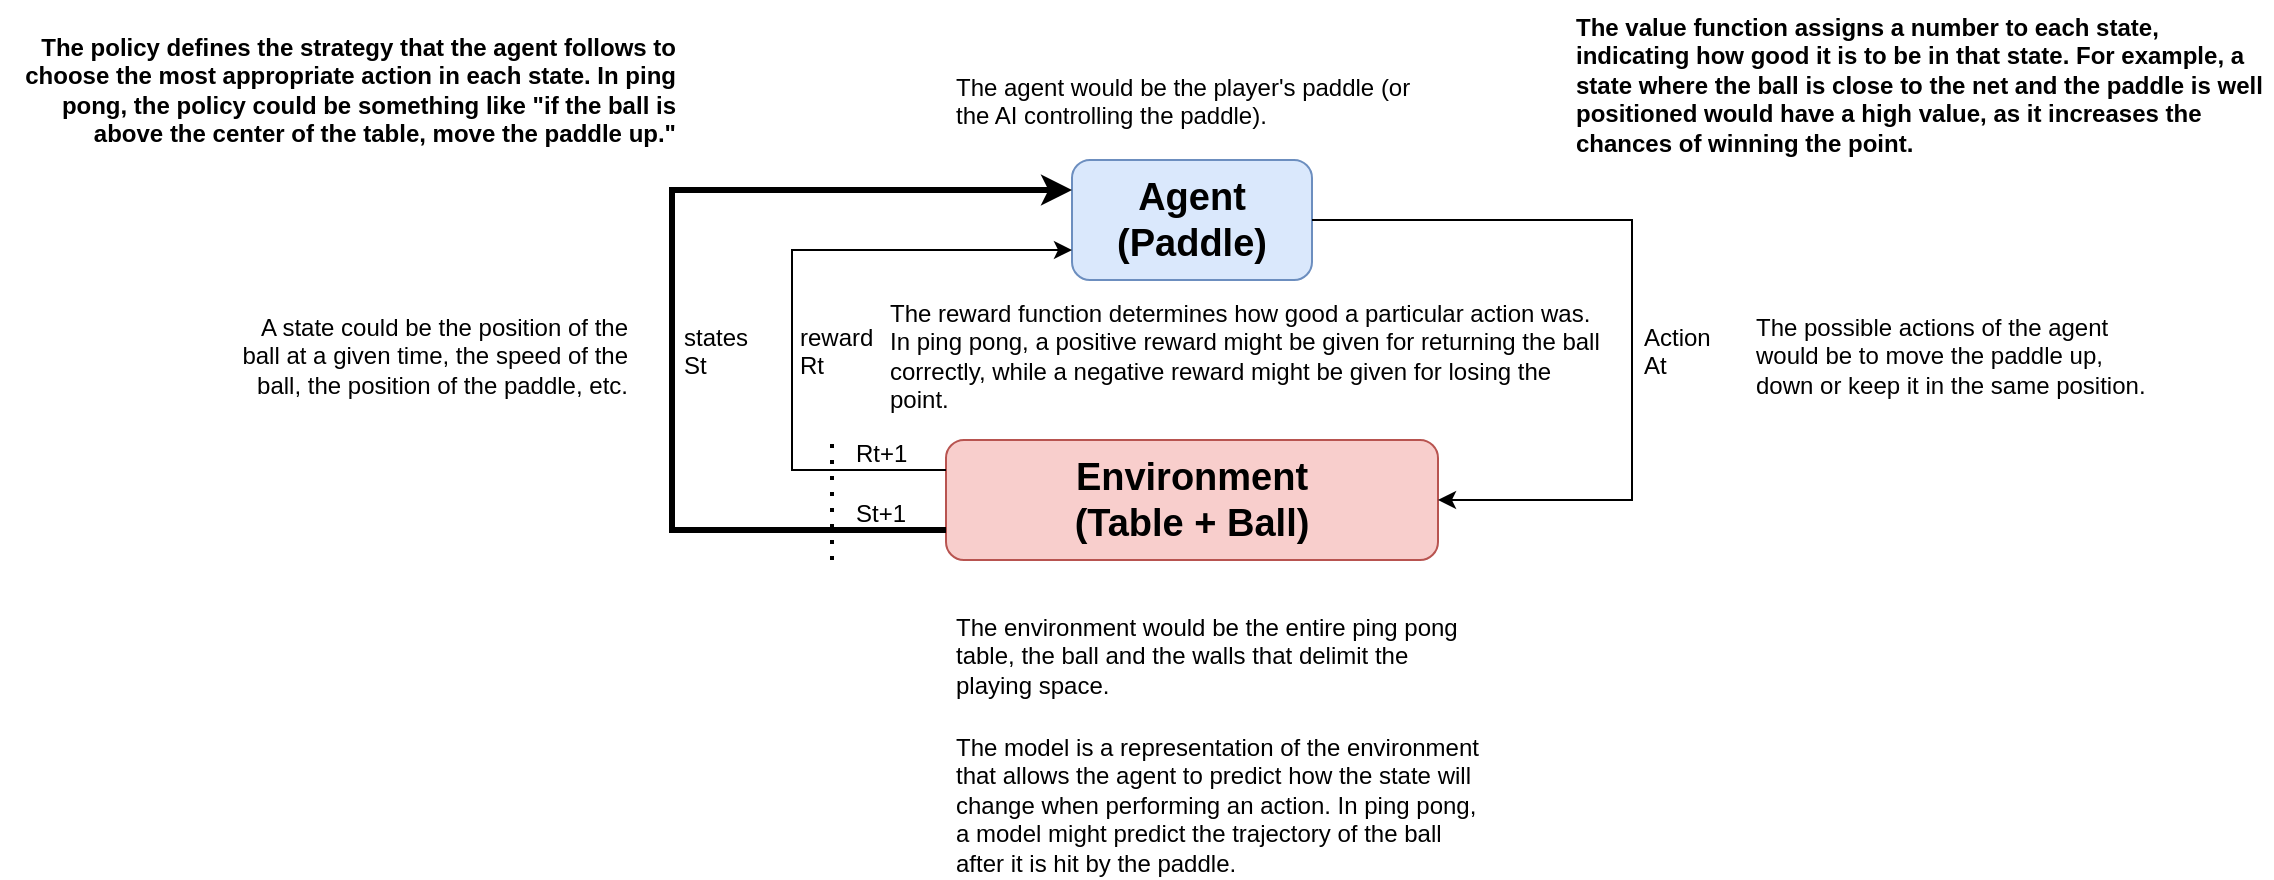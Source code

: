 <mxfile version="24.7.7">
  <diagram name="Página-1" id="O69KpWHo2CQKx25_TrIb">
    <mxGraphModel dx="1867" dy="681" grid="1" gridSize="10" guides="1" tooltips="1" connect="1" arrows="1" fold="1" page="1" pageScale="1" pageWidth="827" pageHeight="1169" math="0" shadow="0">
      <root>
        <mxCell id="0" />
        <mxCell id="1" parent="0" />
        <mxCell id="1M5YjZfz-k9XdCTFdonw-1" value="Agent&lt;div&gt;(Paddle)&lt;/div&gt;" style="rounded=1;whiteSpace=wrap;html=1;fontStyle=1;fontSize=19;fillColor=#dae8fc;strokeColor=#6c8ebf;" vertex="1" parent="1">
          <mxGeometry x="350" y="140" width="120" height="60" as="geometry" />
        </mxCell>
        <mxCell id="1M5YjZfz-k9XdCTFdonw-2" value="Environment&lt;div&gt;(Table + Ball)&lt;/div&gt;" style="rounded=1;whiteSpace=wrap;html=1;fontStyle=1;fontSize=19;fillColor=#f8cecc;strokeColor=#b85450;" vertex="1" parent="1">
          <mxGeometry x="287" y="280" width="246" height="60" as="geometry" />
        </mxCell>
        <mxCell id="1M5YjZfz-k9XdCTFdonw-3" value="" style="endArrow=classic;html=1;rounded=0;exitX=1;exitY=0.5;exitDx=0;exitDy=0;entryX=1;entryY=0.5;entryDx=0;entryDy=0;" edge="1" parent="1" source="1M5YjZfz-k9XdCTFdonw-1" target="1M5YjZfz-k9XdCTFdonw-2">
          <mxGeometry width="50" height="50" relative="1" as="geometry">
            <mxPoint x="540" y="180" as="sourcePoint" />
            <mxPoint x="590" y="130" as="targetPoint" />
            <Array as="points">
              <mxPoint x="630" y="170" />
              <mxPoint x="630" y="310" />
            </Array>
          </mxGeometry>
        </mxCell>
        <mxCell id="1M5YjZfz-k9XdCTFdonw-4" value="" style="endArrow=classic;html=1;rounded=0;exitX=0;exitY=0.25;exitDx=0;exitDy=0;entryX=0;entryY=0.75;entryDx=0;entryDy=0;" edge="1" parent="1" source="1M5YjZfz-k9XdCTFdonw-2" target="1M5YjZfz-k9XdCTFdonw-1">
          <mxGeometry width="50" height="50" relative="1" as="geometry">
            <mxPoint x="250" y="260" as="sourcePoint" />
            <mxPoint x="300" y="210" as="targetPoint" />
            <Array as="points">
              <mxPoint x="210" y="295" />
              <mxPoint x="210" y="185" />
            </Array>
          </mxGeometry>
        </mxCell>
        <mxCell id="1M5YjZfz-k9XdCTFdonw-5" value="" style="endArrow=classic;html=1;rounded=0;exitX=0;exitY=0.75;exitDx=0;exitDy=0;entryX=0;entryY=0.25;entryDx=0;entryDy=0;fontSize=25;strokeWidth=3;" edge="1" parent="1" source="1M5YjZfz-k9XdCTFdonw-2" target="1M5YjZfz-k9XdCTFdonw-1">
          <mxGeometry width="50" height="50" relative="1" as="geometry">
            <mxPoint x="390" y="330" as="sourcePoint" />
            <mxPoint x="440" y="280" as="targetPoint" />
            <Array as="points">
              <mxPoint x="150" y="325" />
              <mxPoint x="150" y="155" />
            </Array>
          </mxGeometry>
        </mxCell>
        <mxCell id="1M5YjZfz-k9XdCTFdonw-6" value="Action&#xa;At" style="text;whiteSpace=wrap;" vertex="1" parent="1">
          <mxGeometry x="634" y="215" width="70" height="40" as="geometry" />
        </mxCell>
        <mxCell id="1M5YjZfz-k9XdCTFdonw-7" value="reward&#xa;Rt" style="text;whiteSpace=wrap;" vertex="1" parent="1">
          <mxGeometry x="212" y="215" width="70" height="40" as="geometry" />
        </mxCell>
        <mxCell id="1M5YjZfz-k9XdCTFdonw-8" value="states&#xa;St" style="text;whiteSpace=wrap;" vertex="1" parent="1">
          <mxGeometry x="154" y="215" width="70" height="40" as="geometry" />
        </mxCell>
        <mxCell id="1M5YjZfz-k9XdCTFdonw-9" value="Rt+1" style="text;whiteSpace=wrap;" vertex="1" parent="1">
          <mxGeometry x="240" y="273" width="70" height="40" as="geometry" />
        </mxCell>
        <mxCell id="1M5YjZfz-k9XdCTFdonw-10" value="St+1" style="text;whiteSpace=wrap;" vertex="1" parent="1">
          <mxGeometry x="240" y="303" width="70" height="40" as="geometry" />
        </mxCell>
        <mxCell id="1M5YjZfz-k9XdCTFdonw-11" value="" style="endArrow=none;dashed=1;html=1;dashPattern=1 3;strokeWidth=2;rounded=0;" edge="1" parent="1">
          <mxGeometry width="50" height="50" relative="1" as="geometry">
            <mxPoint x="230" y="340" as="sourcePoint" />
            <mxPoint x="230" y="280" as="targetPoint" />
          </mxGeometry>
        </mxCell>
        <mxCell id="1M5YjZfz-k9XdCTFdonw-12" value="The agent would be the player&#39;s paddle (or the AI ​​controlling the paddle)." style="text;whiteSpace=wrap;html=1;" vertex="1" parent="1">
          <mxGeometry x="290" y="90" width="240" height="40" as="geometry" />
        </mxCell>
        <mxCell id="1M5YjZfz-k9XdCTFdonw-13" value="The environment would be the entire ping pong table, the ball and the walls that delimit the playing space." style="text;whiteSpace=wrap;" vertex="1" parent="1">
          <mxGeometry x="290" y="360" width="260" height="50" as="geometry" />
        </mxCell>
        <mxCell id="1M5YjZfz-k9XdCTFdonw-14" value="The possible actions of the agent would be to move the paddle up, down or keep it in the same position." style="text;whiteSpace=wrap;" vertex="1" parent="1">
          <mxGeometry x="690" y="210" width="200" height="50" as="geometry" />
        </mxCell>
        <mxCell id="1M5YjZfz-k9XdCTFdonw-16" value="A state could be the position of the ball at a given time, the speed of the ball, the position of the paddle, etc." style="text;whiteSpace=wrap;align=right;" vertex="1" parent="1">
          <mxGeometry x="-70" y="210" width="200" height="50" as="geometry" />
        </mxCell>
        <mxCell id="1M5YjZfz-k9XdCTFdonw-17" value="The policy defines the strategy that the agent follows to choose the most appropriate action in each state. In ping pong, the policy could be something like &quot;if the ball is above the center of the table, move the paddle up.&quot;" style="text;whiteSpace=wrap;rounded=0;glass=0;labelBackgroundColor=none;labelBorderColor=none;textShadow=0;fontStyle=1;align=right;" vertex="1" parent="1">
          <mxGeometry x="-186" y="70" width="340" height="70" as="geometry" />
        </mxCell>
        <mxCell id="1M5YjZfz-k9XdCTFdonw-18" value="The reward function determines how good a particular action was. In ping pong, a positive reward might be given for returning the ball correctly, while a negative reward might be given for losing the point." style="text;whiteSpace=wrap;" vertex="1" parent="1">
          <mxGeometry x="257" y="203" width="360" height="70" as="geometry" />
        </mxCell>
        <mxCell id="1M5YjZfz-k9XdCTFdonw-19" value="The value function assigns a number to each state, indicating how good it is to be in that state. For example, a state where the ball is close to the net and the paddle is well positioned would have a high value, as it increases the chances of winning the point." style="text;whiteSpace=wrap;align=left;fontStyle=1" vertex="1" parent="1">
          <mxGeometry x="600" y="60" width="350" height="70" as="geometry" />
        </mxCell>
        <mxCell id="1M5YjZfz-k9XdCTFdonw-20" value="The model is a representation of the environment that allows the agent to predict how the state will change when performing an action. In ping pong, a model might predict the trajectory of the ball after it is hit by the paddle." style="text;whiteSpace=wrap;" vertex="1" parent="1">
          <mxGeometry x="290" y="420" width="270" height="70" as="geometry" />
        </mxCell>
      </root>
    </mxGraphModel>
  </diagram>
</mxfile>

